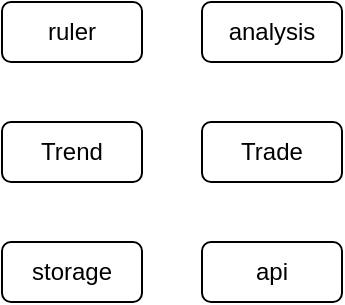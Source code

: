 <mxfile version="14.4.3" type="device"><diagram id="kUivI9j2mCWayHpGlYL7" name="Page-1"><mxGraphModel dx="1550" dy="868" grid="1" gridSize="10" guides="1" tooltips="1" connect="1" arrows="1" fold="1" page="1" pageScale="1" pageWidth="827" pageHeight="1169" math="0" shadow="0"><root><mxCell id="0"/><mxCell id="1" parent="0"/><mxCell id="oSa7oBMJ-gw5L5f9XYw--1" value="storage" style="rounded=1;whiteSpace=wrap;html=1;" vertex="1" parent="1"><mxGeometry x="130" y="600" width="70" height="30" as="geometry"/></mxCell><mxCell id="oSa7oBMJ-gw5L5f9XYw--2" value="api" style="rounded=1;whiteSpace=wrap;html=1;" vertex="1" parent="1"><mxGeometry x="230" y="600" width="70" height="30" as="geometry"/></mxCell><mxCell id="oSa7oBMJ-gw5L5f9XYw--3" value="Trend" style="rounded=1;whiteSpace=wrap;html=1;" vertex="1" parent="1"><mxGeometry x="130" y="540" width="70" height="30" as="geometry"/></mxCell><mxCell id="oSa7oBMJ-gw5L5f9XYw--4" value="Trade" style="rounded=1;whiteSpace=wrap;html=1;" vertex="1" parent="1"><mxGeometry x="230" y="540" width="70" height="30" as="geometry"/></mxCell><mxCell id="oSa7oBMJ-gw5L5f9XYw--5" value="ruler" style="rounded=1;whiteSpace=wrap;html=1;" vertex="1" parent="1"><mxGeometry x="130" y="480" width="70" height="30" as="geometry"/></mxCell><mxCell id="oSa7oBMJ-gw5L5f9XYw--6" value="analysis" style="rounded=1;whiteSpace=wrap;html=1;" vertex="1" parent="1"><mxGeometry x="230" y="480" width="70" height="30" as="geometry"/></mxCell></root></mxGraphModel></diagram></mxfile>